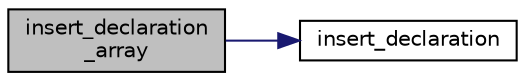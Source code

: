 digraph "insert_declaration_array"
{
 // LATEX_PDF_SIZE
  edge [fontname="Helvetica",fontsize="10",labelfontname="Helvetica",labelfontsize="10"];
  node [fontname="Helvetica",fontsize="10",shape=record];
  rankdir="LR";
  Node1 [label="insert_declaration\l_array",height=0.2,width=0.4,color="black", fillcolor="grey75", style="filled", fontcolor="black",tooltip="Inserts an array declaration into the table."];
  Node1 -> Node2 [color="midnightblue",fontsize="10",style="solid",fontname="Helvetica"];
  Node2 [label="insert_declaration",height=0.2,width=0.4,color="black", fillcolor="white", style="filled",URL="$dd/d3e/declaration__table_8c.html#a43c491a0b81e9249ceccebe651dc9a87",tooltip="Inserts a declaration into the table."];
}
